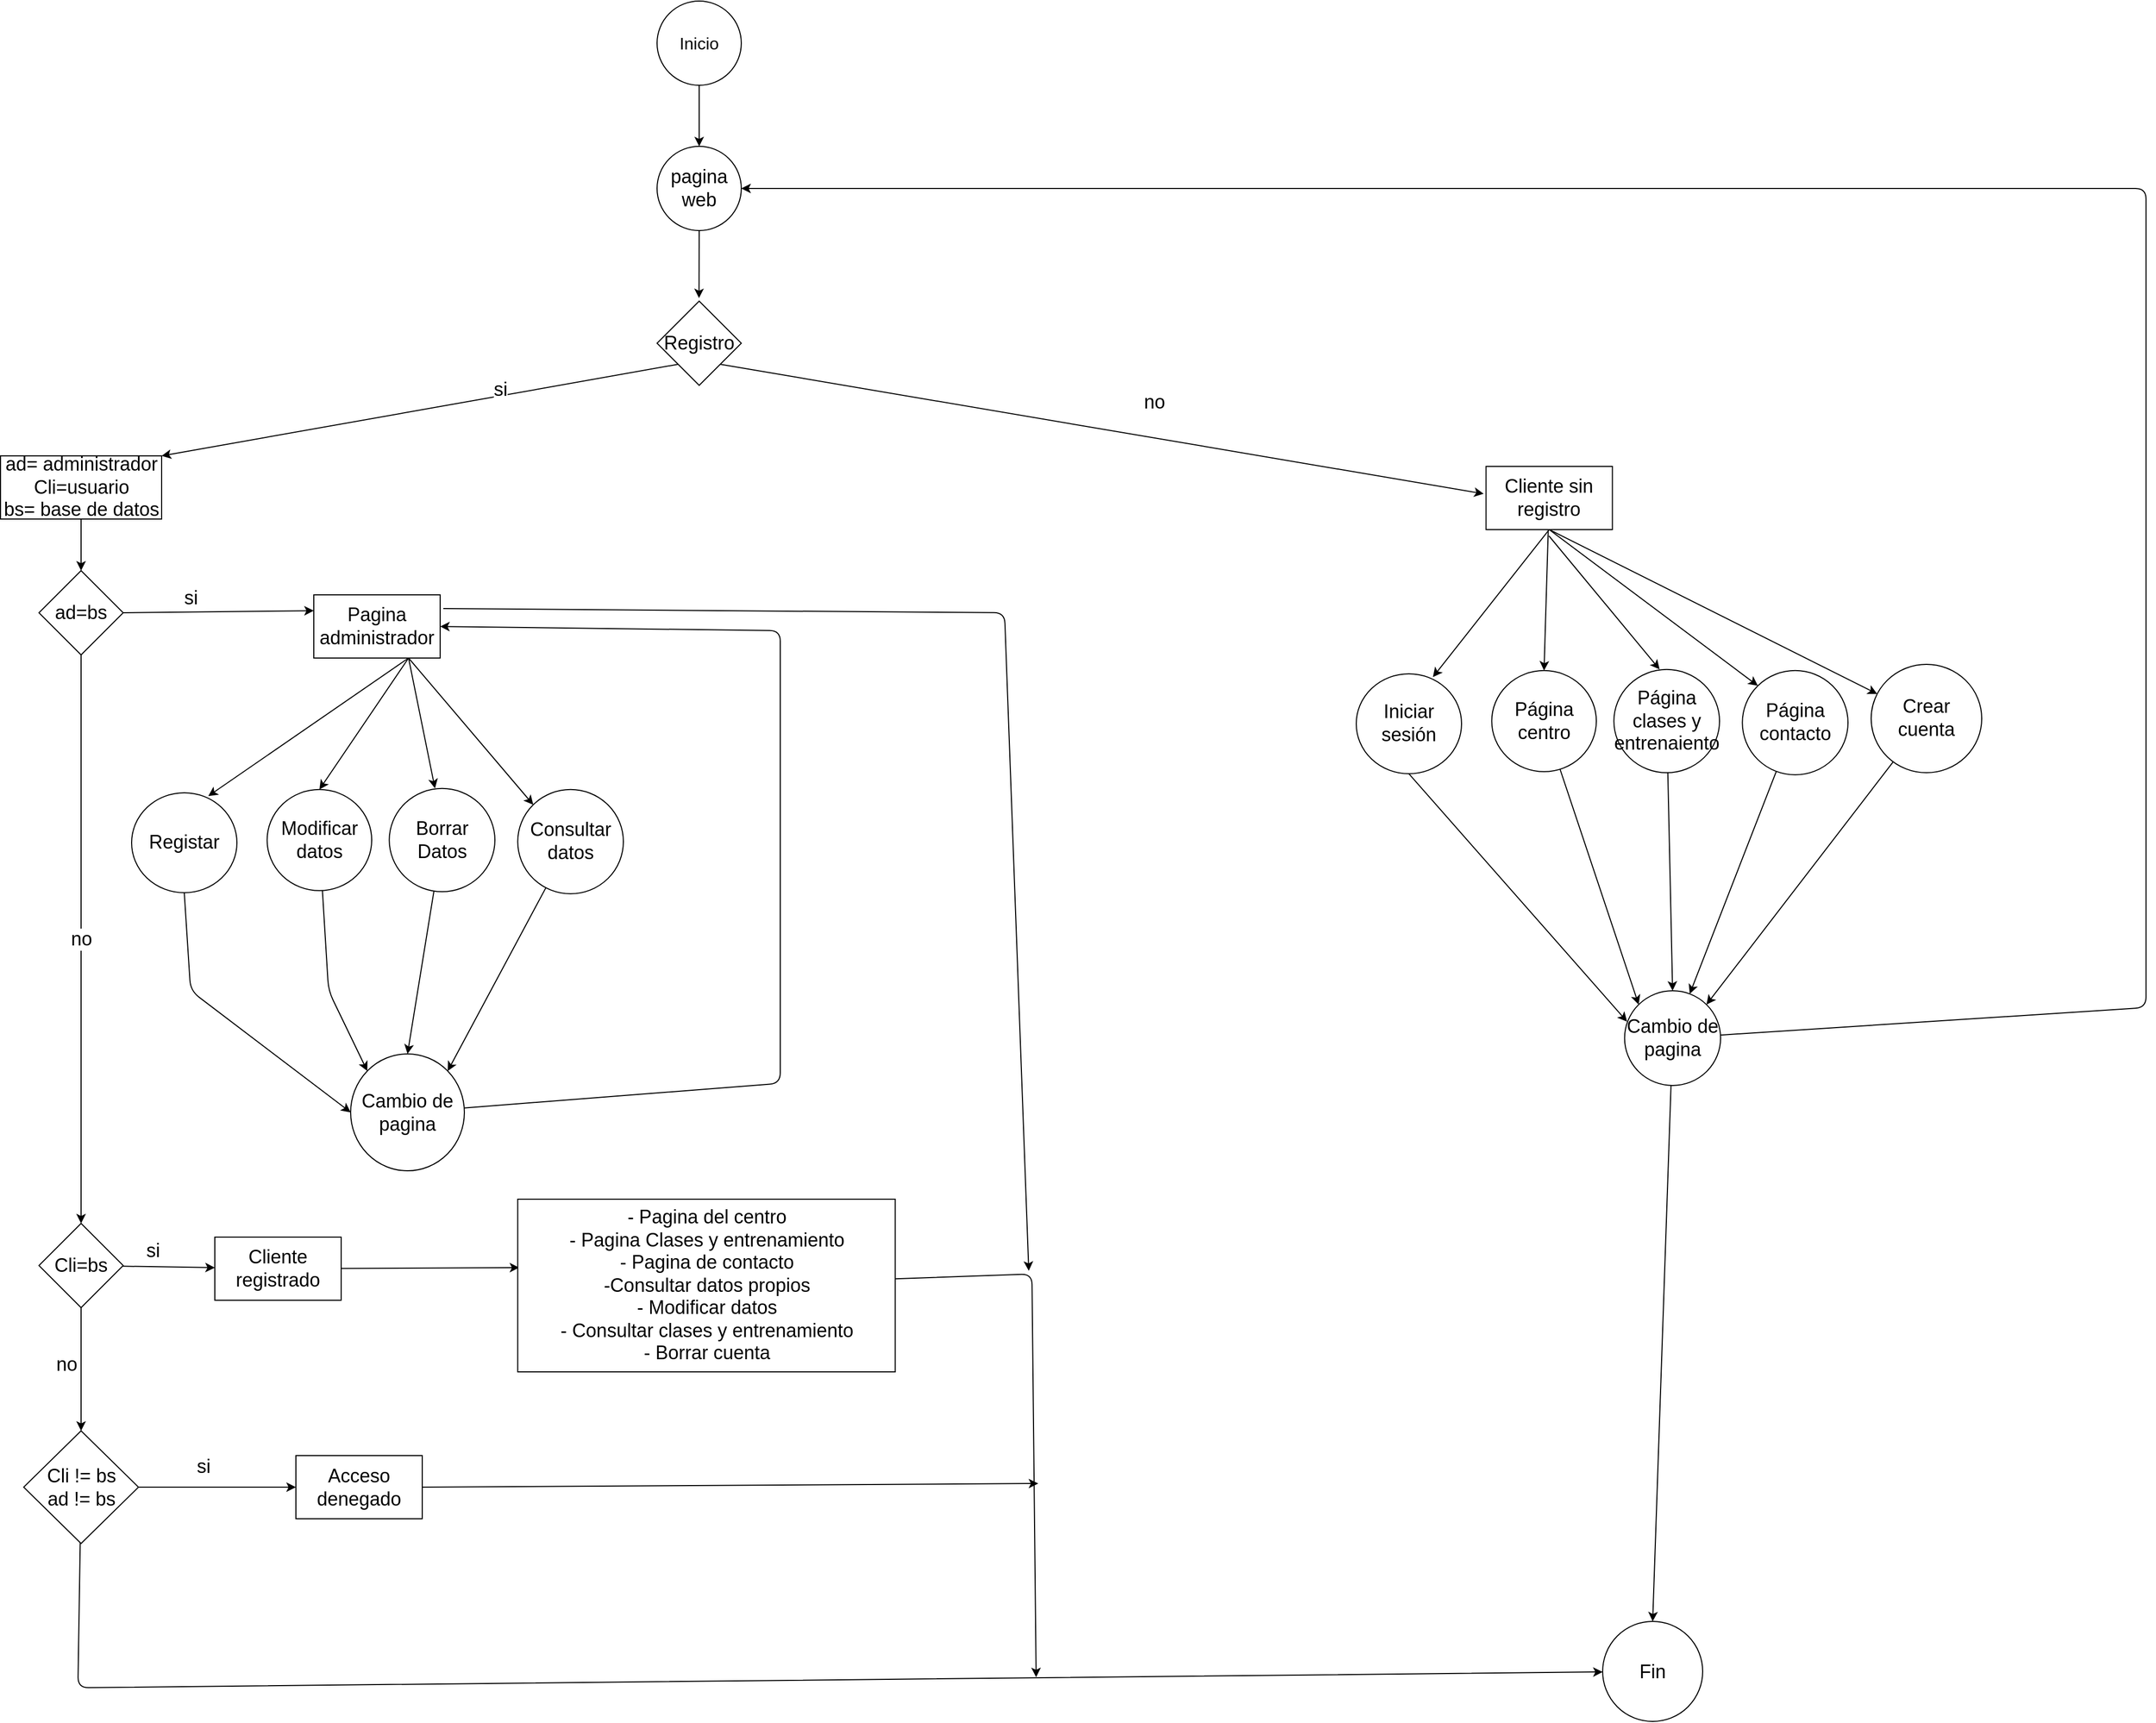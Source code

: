 <mxfile>
    <diagram id="ayLVaH0twAeTrFX0j36s" name="Página-1">
        <mxGraphModel dx="2231" dy="4" grid="0" gridSize="10" guides="1" tooltips="1" connect="1" arrows="1" fold="1" page="0" pageScale="1" pageWidth="827" pageHeight="1169" background="none" math="0" shadow="0">
            <root>
                <mxCell id="0"/>
                <mxCell id="1" parent="0"/>
                <mxCell id="128" value="" style="edgeStyle=none;html=1;fontSize=36;entryX=0.5;entryY=0;entryDx=0;entryDy=0;" parent="1" source="129" target="136" edge="1">
                    <mxGeometry relative="1" as="geometry"/>
                </mxCell>
                <mxCell id="129" value="&lt;font size=&quot;3&quot;&gt;Inicio&lt;/font&gt;" style="ellipse;whiteSpace=wrap;html=1;" parent="1" vertex="1">
                    <mxGeometry x="115" y="1183" width="80" height="80" as="geometry"/>
                </mxCell>
                <mxCell id="130" style="edgeStyle=none;html=1;exitX=0;exitY=1;exitDx=0;exitDy=0;fontSize=18;entryX=1;entryY=0;entryDx=0;entryDy=0;" parent="1" source="134" target="138" edge="1">
                    <mxGeometry relative="1" as="geometry">
                        <mxPoint x="4.265" y="1606.882" as="targetPoint"/>
                        <mxPoint x="51.5" y="1548" as="sourcePoint"/>
                    </mxGeometry>
                </mxCell>
                <mxCell id="131" value="si" style="edgeLabel;html=1;align=center;verticalAlign=middle;resizable=0;points=[];fontSize=18;" parent="130" vertex="1" connectable="0">
                    <mxGeometry x="-0.374" y="4" relative="1" as="geometry">
                        <mxPoint x="-16" y="-7" as="offset"/>
                    </mxGeometry>
                </mxCell>
                <mxCell id="132" style="edgeStyle=none;html=1;exitX=1;exitY=1;exitDx=0;exitDy=0;fontSize=18;" parent="1" source="134" edge="1">
                    <mxGeometry relative="1" as="geometry">
                        <mxPoint x="900" y="1651" as="targetPoint"/>
                    </mxGeometry>
                </mxCell>
                <mxCell id="133" value="no" style="edgeLabel;html=1;align=center;verticalAlign=middle;resizable=0;points=[];fontSize=18;" parent="132" vertex="1" connectable="0">
                    <mxGeometry x="0.248" y="3" relative="1" as="geometry">
                        <mxPoint x="-41" y="-38" as="offset"/>
                    </mxGeometry>
                </mxCell>
                <mxCell id="134" value="&lt;font style=&quot;font-size: 18px;&quot;&gt;Registro&lt;/font&gt;" style="rhombus;whiteSpace=wrap;html=1;" parent="1" vertex="1">
                    <mxGeometry x="115" y="1468" width="80" height="80" as="geometry"/>
                </mxCell>
                <mxCell id="135" style="edgeStyle=none;html=1;exitX=0.5;exitY=1;exitDx=0;exitDy=0;fontSize=18;" parent="1" source="136" edge="1">
                    <mxGeometry relative="1" as="geometry">
                        <mxPoint x="154.824" y="1465.176" as="targetPoint"/>
                    </mxGeometry>
                </mxCell>
                <mxCell id="136" value="pagina web" style="ellipse;whiteSpace=wrap;html=1;fontSize=18;" parent="1" vertex="1">
                    <mxGeometry x="115" y="1321" width="80" height="80" as="geometry"/>
                </mxCell>
                <mxCell id="137" value="" style="edgeStyle=none;html=1;fontSize=18;" parent="1" source="138" target="142" edge="1">
                    <mxGeometry relative="1" as="geometry"/>
                </mxCell>
                <mxCell id="138" value="ad= administrador&lt;br&gt;Cli=usuario&lt;br&gt;bs= base de datos" style="whiteSpace=wrap;html=1;fontSize=18;" parent="1" vertex="1">
                    <mxGeometry x="-508.5" y="1615" width="153" height="60" as="geometry"/>
                </mxCell>
                <mxCell id="139" style="edgeStyle=none;html=1;exitX=1;exitY=0.5;exitDx=0;exitDy=0;fontSize=18;entryX=0;entryY=0.25;entryDx=0;entryDy=0;" parent="1" source="142" target="144" edge="1">
                    <mxGeometry relative="1" as="geometry">
                        <mxPoint x="-282.5" y="1764" as="targetPoint"/>
                    </mxGeometry>
                </mxCell>
                <mxCell id="140" value="si" style="edgeLabel;html=1;align=center;verticalAlign=middle;resizable=0;points=[];fontSize=18;" parent="139" vertex="1" connectable="0">
                    <mxGeometry x="-0.438" y="1" relative="1" as="geometry">
                        <mxPoint x="13" y="-13" as="offset"/>
                    </mxGeometry>
                </mxCell>
                <mxCell id="141" value="no" style="edgeStyle=none;html=1;fontSize=18;exitX=0.5;exitY=1;exitDx=0;exitDy=0;" parent="1" source="142" target="149" edge="1">
                    <mxGeometry relative="1" as="geometry">
                        <mxPoint x="-434.5" y="1810" as="sourcePoint"/>
                    </mxGeometry>
                </mxCell>
                <mxCell id="142" value="ad=bs" style="rhombus;whiteSpace=wrap;html=1;fontSize=18;" parent="1" vertex="1">
                    <mxGeometry x="-472" y="1724" width="80" height="80" as="geometry"/>
                </mxCell>
                <mxCell id="238" style="edgeStyle=none;html=1;fontSize=18;" parent="1" edge="1">
                    <mxGeometry relative="1" as="geometry">
                        <mxPoint x="468" y="2389" as="targetPoint"/>
                        <mxPoint x="-88" y="1760" as="sourcePoint"/>
                        <Array as="points">
                            <mxPoint x="445" y="1764"/>
                        </Array>
                    </mxGeometry>
                </mxCell>
                <mxCell id="144" value="Pagina administrador" style="whiteSpace=wrap;html=1;fontSize=18;" parent="1" vertex="1">
                    <mxGeometry x="-211" y="1747" width="120" height="60" as="geometry"/>
                </mxCell>
                <mxCell id="145" value="" style="edgeStyle=none;html=1;fontSize=18;" parent="1" source="149" target="151" edge="1">
                    <mxGeometry relative="1" as="geometry"/>
                </mxCell>
                <mxCell id="146" value="si" style="edgeLabel;html=1;align=center;verticalAlign=middle;resizable=0;points=[];fontSize=18;" parent="145" vertex="1" connectable="0">
                    <mxGeometry x="-0.384" relative="1" as="geometry">
                        <mxPoint x="1" y="-15" as="offset"/>
                    </mxGeometry>
                </mxCell>
                <mxCell id="147" style="edgeStyle=none;html=1;exitX=0.5;exitY=1;exitDx=0;exitDy=0;fontSize=18;entryX=0.5;entryY=0;entryDx=0;entryDy=0;" parent="1" source="149" target="154" edge="1">
                    <mxGeometry relative="1" as="geometry">
                        <mxPoint x="-675" y="2495" as="targetPoint"/>
                    </mxGeometry>
                </mxCell>
                <mxCell id="148" value="no" style="edgeLabel;html=1;align=center;verticalAlign=middle;resizable=0;points=[];fontSize=18;" parent="147" vertex="1" connectable="0">
                    <mxGeometry x="0.421" relative="1" as="geometry">
                        <mxPoint x="-14" y="-29" as="offset"/>
                    </mxGeometry>
                </mxCell>
                <mxCell id="149" value="Cli=bs" style="rhombus;whiteSpace=wrap;html=1;fontSize=18;" parent="1" vertex="1">
                    <mxGeometry x="-472" y="2344" width="80" height="80" as="geometry"/>
                </mxCell>
                <mxCell id="150" value="" style="edgeStyle=none;html=1;fontSize=18;entryX=0.004;entryY=0.396;entryDx=0;entryDy=0;entryPerimeter=0;" parent="1" source="151" target="161" edge="1">
                    <mxGeometry relative="1" as="geometry"/>
                </mxCell>
                <mxCell id="151" value="Cliente registrado" style="whiteSpace=wrap;html=1;fontSize=18;" parent="1" vertex="1">
                    <mxGeometry x="-305" y="2357" width="120" height="60" as="geometry"/>
                </mxCell>
                <mxCell id="152" value="" style="edgeStyle=none;html=1;fontSize=18;" parent="1" source="154" target="156" edge="1">
                    <mxGeometry relative="1" as="geometry"/>
                </mxCell>
                <mxCell id="153" value="" style="edgeStyle=none;html=1;fontSize=18;" parent="1" source="154" target="162" edge="1">
                    <mxGeometry relative="1" as="geometry">
                        <Array as="points">
                            <mxPoint x="-435" y="2785"/>
                        </Array>
                    </mxGeometry>
                </mxCell>
                <mxCell id="154" value="Cli != bs&lt;br&gt;ad != bs" style="rhombus;whiteSpace=wrap;html=1;fontSize=18;" parent="1" vertex="1">
                    <mxGeometry x="-486.5" y="2541" width="109" height="107" as="geometry"/>
                </mxCell>
                <mxCell id="155" style="edgeStyle=none;html=1;exitX=1;exitY=0.5;exitDx=0;exitDy=0;fontSize=18;" parent="1" source="156" edge="1">
                    <mxGeometry relative="1" as="geometry">
                        <mxPoint x="477" y="2591" as="targetPoint"/>
                    </mxGeometry>
                </mxCell>
                <mxCell id="156" value="Acceso denegado" style="whiteSpace=wrap;html=1;fontSize=18;" parent="1" vertex="1">
                    <mxGeometry x="-228" y="2564.5" width="120" height="60" as="geometry"/>
                </mxCell>
                <mxCell id="157" value="si" style="text;html=1;align=center;verticalAlign=middle;resizable=0;points=[];autosize=1;strokeColor=none;fillColor=none;fontSize=18;" parent="1" vertex="1">
                    <mxGeometry x="-332" y="2558" width="31" height="34" as="geometry"/>
                </mxCell>
                <mxCell id="160" style="edgeStyle=none;html=1;fontSize=18;" parent="1" source="161" edge="1">
                    <mxGeometry relative="1" as="geometry">
                        <mxPoint x="475" y="2775" as="targetPoint"/>
                        <Array as="points">
                            <mxPoint x="471" y="2392"/>
                        </Array>
                    </mxGeometry>
                </mxCell>
                <mxCell id="161" value="- Pagina del centro&lt;br&gt;- Pagina Clases y entrenamiento&lt;br&gt;- Pagina de contacto&lt;br&gt;-Consultar datos propios&lt;br&gt;- Modificar datos&lt;br&gt;- Consultar clases y entrenamiento&lt;br&gt;- Borrar cuenta" style="whiteSpace=wrap;html=1;fontSize=18;" parent="1" vertex="1">
                    <mxGeometry x="-17.32" y="2321" width="358.5" height="164" as="geometry"/>
                </mxCell>
                <mxCell id="162" value="Fin" style="ellipse;whiteSpace=wrap;html=1;fontSize=18;" parent="1" vertex="1">
                    <mxGeometry x="1013" y="2722" width="95" height="95" as="geometry"/>
                </mxCell>
                <mxCell id="163" style="edgeStyle=none;html=1;exitX=0.5;exitY=1;exitDx=0;exitDy=0;entryX=0.728;entryY=0.033;entryDx=0;entryDy=0;fontSize=18;entryPerimeter=0;" parent="1" source="164" target="173" edge="1">
                    <mxGeometry relative="1" as="geometry"/>
                </mxCell>
                <mxCell id="177" style="edgeStyle=none;html=1;entryX=0.5;entryY=0;entryDx=0;entryDy=0;fontSize=18;" parent="1" source="164" target="172" edge="1">
                    <mxGeometry relative="1" as="geometry"/>
                </mxCell>
                <mxCell id="178" style="edgeStyle=none;html=1;fontSize=18;" parent="1" edge="1">
                    <mxGeometry relative="1" as="geometry">
                        <mxPoint x="1067.091" y="1817.818" as="targetPoint"/>
                        <mxPoint x="962" y="1691" as="sourcePoint"/>
                    </mxGeometry>
                </mxCell>
                <mxCell id="179" style="edgeStyle=none;html=1;entryX=0;entryY=0;entryDx=0;entryDy=0;fontSize=18;exitX=0.5;exitY=1;exitDx=0;exitDy=0;" parent="1" source="164" target="175" edge="1">
                    <mxGeometry relative="1" as="geometry"/>
                </mxCell>
                <mxCell id="180" style="edgeStyle=none;html=1;fontSize=18;exitX=0.5;exitY=1;exitDx=0;exitDy=0;" parent="1" source="164" target="176" edge="1">
                    <mxGeometry relative="1" as="geometry"/>
                </mxCell>
                <mxCell id="164" value="Cliente sin registro" style="whiteSpace=wrap;html=1;fontSize=18;" parent="1" vertex="1">
                    <mxGeometry x="902.25" y="1625" width="120" height="60" as="geometry"/>
                </mxCell>
                <mxCell id="165" value="" style="edgeStyle=none;html=1;fontSize=18;exitX=0.5;exitY=1;exitDx=0;exitDy=0;entryX=0.026;entryY=0.326;entryDx=0;entryDy=0;entryPerimeter=0;" parent="1" source="173" target="240" edge="1">
                    <mxGeometry relative="1" as="geometry">
                        <mxPoint x="1052.575" y="1946.0" as="sourcePoint"/>
                    </mxGeometry>
                </mxCell>
                <mxCell id="181" style="edgeStyle=none;html=1;fontSize=18;entryX=0;entryY=0;entryDx=0;entryDy=0;" parent="1" source="172" target="240" edge="1">
                    <mxGeometry relative="1" as="geometry"/>
                </mxCell>
                <mxCell id="172" value="&lt;font style=&quot;font-size: 18px;&quot;&gt;Página centro&lt;/font&gt;" style="ellipse;whiteSpace=wrap;html=1;" parent="1" vertex="1">
                    <mxGeometry x="907.68" y="1818.92" width="99.32" height="96" as="geometry"/>
                </mxCell>
                <mxCell id="173" value="&lt;font style=&quot;font-size: 18px;&quot;&gt;Iniciar sesión&lt;/font&gt;" style="ellipse;whiteSpace=wrap;html=1;" parent="1" vertex="1">
                    <mxGeometry x="779" y="1822" width="100" height="94.92" as="geometry"/>
                </mxCell>
                <mxCell id="174" value="&lt;font style=&quot;font-size: 18px;&quot;&gt;Página clases y entrenaiento&lt;/font&gt;" style="ellipse;whiteSpace=wrap;html=1;" parent="1" vertex="1">
                    <mxGeometry x="1023.68" y="1817.92" width="100.32" height="98" as="geometry"/>
                </mxCell>
                <mxCell id="183" style="edgeStyle=none;html=1;fontSize=18;" parent="1" source="175" target="240" edge="1">
                    <mxGeometry relative="1" as="geometry"/>
                </mxCell>
                <mxCell id="175" value="&lt;font style=&quot;font-size: 18px;&quot;&gt;Página contacto&lt;/font&gt;" style="ellipse;whiteSpace=wrap;html=1;" parent="1" vertex="1">
                    <mxGeometry x="1145.68" y="1818.92" width="100.32" height="99" as="geometry"/>
                </mxCell>
                <mxCell id="184" style="edgeStyle=none;html=1;fontSize=18;entryX=1;entryY=0;entryDx=0;entryDy=0;" parent="1" source="176" target="240" edge="1">
                    <mxGeometry relative="1" as="geometry"/>
                </mxCell>
                <mxCell id="176" value="&lt;font style=&quot;font-size: 18px;&quot;&gt;Crear cuenta&lt;/font&gt;" style="ellipse;whiteSpace=wrap;html=1;" parent="1" vertex="1">
                    <mxGeometry x="1268" y="1813" width="105" height="102.92" as="geometry"/>
                </mxCell>
                <mxCell id="190" style="edgeStyle=none;html=1;entryX=0.728;entryY=0.033;entryDx=0;entryDy=0;fontSize=18;entryPerimeter=0;exitX=0.75;exitY=1;exitDx=0;exitDy=0;" parent="1" source="144" target="199" edge="1">
                    <mxGeometry relative="1" as="geometry">
                        <mxPoint x="-381" y="1825" as="sourcePoint"/>
                    </mxGeometry>
                </mxCell>
                <mxCell id="191" style="edgeStyle=none;html=1;entryX=0.5;entryY=0;entryDx=0;entryDy=0;fontSize=18;exitX=0.75;exitY=1;exitDx=0;exitDy=0;" parent="1" source="144" target="198" edge="1">
                    <mxGeometry relative="1" as="geometry">
                        <mxPoint x="-381" y="1828" as="sourcePoint"/>
                    </mxGeometry>
                </mxCell>
                <mxCell id="192" style="edgeStyle=none;html=1;fontSize=18;exitX=0.75;exitY=1;exitDx=0;exitDy=0;" parent="1" source="144" edge="1">
                    <mxGeometry relative="1" as="geometry">
                        <mxPoint x="-95.909" y="1930.818" as="targetPoint"/>
                        <mxPoint x="-201.0" y="1804.0" as="sourcePoint"/>
                    </mxGeometry>
                </mxCell>
                <mxCell id="193" style="edgeStyle=none;html=1;entryX=0;entryY=0;entryDx=0;entryDy=0;fontSize=18;exitX=0.75;exitY=1;exitDx=0;exitDy=0;" parent="1" source="144" target="203" edge="1">
                    <mxGeometry relative="1" as="geometry">
                        <mxPoint x="-378" y="1825" as="sourcePoint"/>
                    </mxGeometry>
                </mxCell>
                <mxCell id="195" value="" style="edgeStyle=none;html=1;fontSize=18;exitX=0.5;exitY=1;exitDx=0;exitDy=0;entryX=0;entryY=0.5;entryDx=0;entryDy=0;" parent="1" source="199" target="244" edge="1">
                    <mxGeometry relative="1" as="geometry">
                        <mxPoint x="-110.425" y="2059.0" as="sourcePoint"/>
                        <mxPoint x="-194" y="2123" as="targetPoint"/>
                        <Array as="points">
                            <mxPoint x="-328" y="2123"/>
                        </Array>
                    </mxGeometry>
                </mxCell>
                <mxCell id="197" style="edgeStyle=none;html=1;fontSize=18;entryX=0;entryY=0;entryDx=0;entryDy=0;" parent="1" source="198" target="244" edge="1">
                    <mxGeometry relative="1" as="geometry">
                        <mxPoint x="-85" y="2123" as="targetPoint"/>
                        <Array as="points">
                            <mxPoint x="-197" y="2123"/>
                        </Array>
                    </mxGeometry>
                </mxCell>
                <mxCell id="198" value="&lt;font style=&quot;font-size: 18px;&quot;&gt;Modificar datos&lt;/font&gt;" style="ellipse;whiteSpace=wrap;html=1;" parent="1" vertex="1">
                    <mxGeometry x="-255.32" y="1931.92" width="99.32" height="96" as="geometry"/>
                </mxCell>
                <mxCell id="199" value="&lt;font style=&quot;font-size: 18px;&quot;&gt;Registar&lt;/font&gt;" style="ellipse;whiteSpace=wrap;html=1;" parent="1" vertex="1">
                    <mxGeometry x="-384" y="1935" width="100" height="94.92" as="geometry"/>
                </mxCell>
                <mxCell id="245" style="edgeStyle=none;html=1;entryX=0.5;entryY=0;entryDx=0;entryDy=0;fontSize=18;startArrow=none;startFill=0;endArrow=classic;endFill=1;" parent="1" source="201" target="244" edge="1">
                    <mxGeometry relative="1" as="geometry"/>
                </mxCell>
                <mxCell id="201" value="&lt;font style=&quot;font-size: 18px;&quot;&gt;Borrar Datos&lt;/font&gt;" style="ellipse;whiteSpace=wrap;html=1;" parent="1" vertex="1">
                    <mxGeometry x="-139.32" y="1930.92" width="100.32" height="98" as="geometry"/>
                </mxCell>
                <mxCell id="246" style="edgeStyle=none;html=1;entryX=1;entryY=0;entryDx=0;entryDy=0;fontSize=18;startArrow=none;startFill=0;endArrow=classic;endFill=1;" parent="1" source="203" target="244" edge="1">
                    <mxGeometry relative="1" as="geometry"/>
                </mxCell>
                <mxCell id="203" value="&lt;span style=&quot;font-size: 18px;&quot;&gt;Consultar datos&lt;/span&gt;" style="ellipse;whiteSpace=wrap;html=1;" parent="1" vertex="1">
                    <mxGeometry x="-17.32" y="1931.92" width="100.32" height="99" as="geometry"/>
                </mxCell>
                <mxCell id="241" value="" style="edgeStyle=none;html=1;fontSize=18;endArrow=classic;startArrow=none;startFill=0;endFill=1;entryX=0.5;entryY=0;entryDx=0;entryDy=0;" parent="1" source="174" target="240" edge="1">
                    <mxGeometry relative="1" as="geometry">
                        <mxPoint x="1071.626" y="1915.872" as="sourcePoint"/>
                        <mxPoint x="1074" y="2115" as="targetPoint"/>
                    </mxGeometry>
                </mxCell>
                <mxCell id="242" style="edgeStyle=none;html=1;entryX=1;entryY=0.5;entryDx=0;entryDy=0;startArrow=none;startFill=0;endArrow=classic;endFill=1;" parent="1" source="240" target="136" edge="1">
                    <mxGeometry relative="1" as="geometry">
                        <Array as="points">
                            <mxPoint x="1529" y="2139"/>
                            <mxPoint x="1529" y="1361"/>
                        </Array>
                    </mxGeometry>
                </mxCell>
                <mxCell id="243" style="edgeStyle=none;html=1;entryX=0.5;entryY=0;entryDx=0;entryDy=0;startArrow=none;startFill=0;endArrow=classic;endFill=1;" parent="1" source="240" target="162" edge="1">
                    <mxGeometry relative="1" as="geometry"/>
                </mxCell>
                <mxCell id="240" value="&lt;font style=&quot;font-size: 18px;&quot;&gt;Cambio de pagina&lt;/font&gt;" style="ellipse;whiteSpace=wrap;html=1;" parent="1" vertex="1">
                    <mxGeometry x="1033.84" y="2123" width="91.16" height="90" as="geometry"/>
                </mxCell>
                <mxCell id="247" style="edgeStyle=none;html=1;entryX=1;entryY=0.5;entryDx=0;entryDy=0;fontSize=18;startArrow=none;startFill=0;endArrow=classic;endFill=1;" parent="1" source="244" target="144" edge="1">
                    <mxGeometry relative="1" as="geometry">
                        <Array as="points">
                            <mxPoint x="232" y="2211"/>
                            <mxPoint x="232" y="1781"/>
                        </Array>
                    </mxGeometry>
                </mxCell>
                <mxCell id="244" value="Cambio de pagina" style="ellipse;whiteSpace=wrap;html=1;fontSize=18;" parent="1" vertex="1">
                    <mxGeometry x="-176" y="2183" width="108" height="111" as="geometry"/>
                </mxCell>
            </root>
        </mxGraphModel>
    </diagram>
</mxfile>